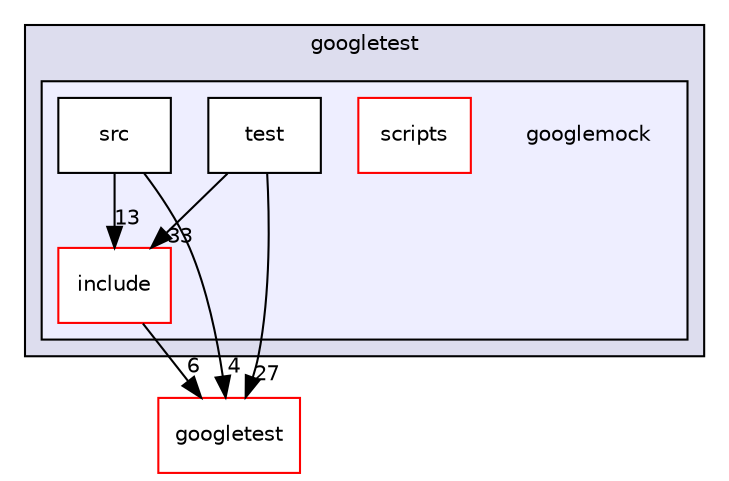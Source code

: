 digraph "/home/bhargavi/Documents/SDR/Copy_Exam_808X/vendor/googletest/googlemock" {
  compound=true
  node [ fontsize="10", fontname="Helvetica"];
  edge [ labelfontsize="10", labelfontname="Helvetica"];
  subgraph clusterdir_4f8a2e48e1d727bb121ccdd0b8a29c4f {
    graph [ bgcolor="#ddddee", pencolor="black", label="googletest" fontname="Helvetica", fontsize="10", URL="dir_4f8a2e48e1d727bb121ccdd0b8a29c4f.html"]
  subgraph clusterdir_40ae04b733261c7888eedf98b0f42974 {
    graph [ bgcolor="#eeeeff", pencolor="black", label="" URL="dir_40ae04b733261c7888eedf98b0f42974.html"];
    dir_40ae04b733261c7888eedf98b0f42974 [shape=plaintext label="googlemock"];
    dir_7fe140c7b48ece93626ae4a7912afd7c [shape=box label="include" color="red" fillcolor="white" style="filled" URL="dir_7fe140c7b48ece93626ae4a7912afd7c.html"];
    dir_9dbfaccff3280703518911271d98b751 [shape=box label="scripts" color="red" fillcolor="white" style="filled" URL="dir_9dbfaccff3280703518911271d98b751.html"];
    dir_a11ffb2746d29cf7f0e6c96faf36148e [shape=box label="src" color="black" fillcolor="white" style="filled" URL="dir_a11ffb2746d29cf7f0e6c96faf36148e.html"];
    dir_aacfe6ea4c33378e722ab45d7c373f55 [shape=box label="test" color="black" fillcolor="white" style="filled" URL="dir_aacfe6ea4c33378e722ab45d7c373f55.html"];
  }
  }
  dir_b4ce33c9d03ef0a64bbb87ed26746342 [shape=box label="googletest" fillcolor="white" style="filled" color="red" URL="dir_b4ce33c9d03ef0a64bbb87ed26746342.html"];
  dir_7fe140c7b48ece93626ae4a7912afd7c->dir_b4ce33c9d03ef0a64bbb87ed26746342 [headlabel="6", labeldistance=1.5 headhref="dir_000013_000020.html"];
  dir_aacfe6ea4c33378e722ab45d7c373f55->dir_b4ce33c9d03ef0a64bbb87ed26746342 [headlabel="27", labeldistance=1.5 headhref="dir_000023_000020.html"];
  dir_aacfe6ea4c33378e722ab45d7c373f55->dir_7fe140c7b48ece93626ae4a7912afd7c [headlabel="33", labeldistance=1.5 headhref="dir_000023_000013.html"];
  dir_a11ffb2746d29cf7f0e6c96faf36148e->dir_b4ce33c9d03ef0a64bbb87ed26746342 [headlabel="4", labeldistance=1.5 headhref="dir_000022_000020.html"];
  dir_a11ffb2746d29cf7f0e6c96faf36148e->dir_7fe140c7b48ece93626ae4a7912afd7c [headlabel="13", labeldistance=1.5 headhref="dir_000022_000013.html"];
}
